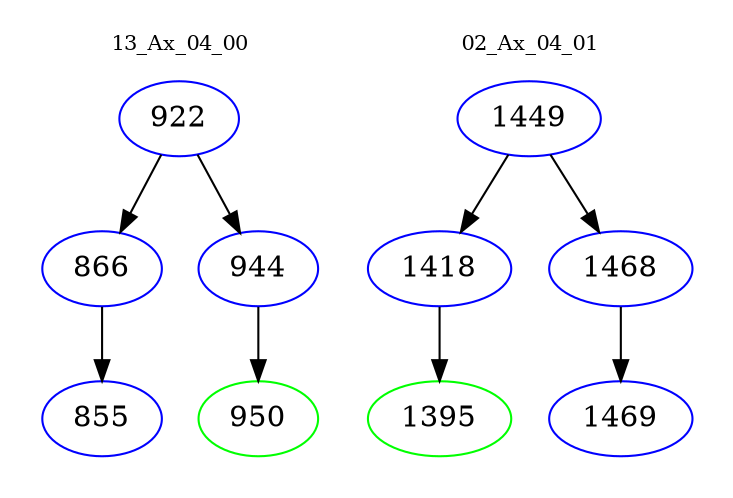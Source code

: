 digraph{
subgraph cluster_0 {
color = white
label = "13_Ax_04_00";
fontsize=10;
T0_922 [label="922", color="blue"]
T0_922 -> T0_866 [color="black"]
T0_866 [label="866", color="blue"]
T0_866 -> T0_855 [color="black"]
T0_855 [label="855", color="blue"]
T0_922 -> T0_944 [color="black"]
T0_944 [label="944", color="blue"]
T0_944 -> T0_950 [color="black"]
T0_950 [label="950", color="green"]
}
subgraph cluster_1 {
color = white
label = "02_Ax_04_01";
fontsize=10;
T1_1449 [label="1449", color="blue"]
T1_1449 -> T1_1418 [color="black"]
T1_1418 [label="1418", color="blue"]
T1_1418 -> T1_1395 [color="black"]
T1_1395 [label="1395", color="green"]
T1_1449 -> T1_1468 [color="black"]
T1_1468 [label="1468", color="blue"]
T1_1468 -> T1_1469 [color="black"]
T1_1469 [label="1469", color="blue"]
}
}
